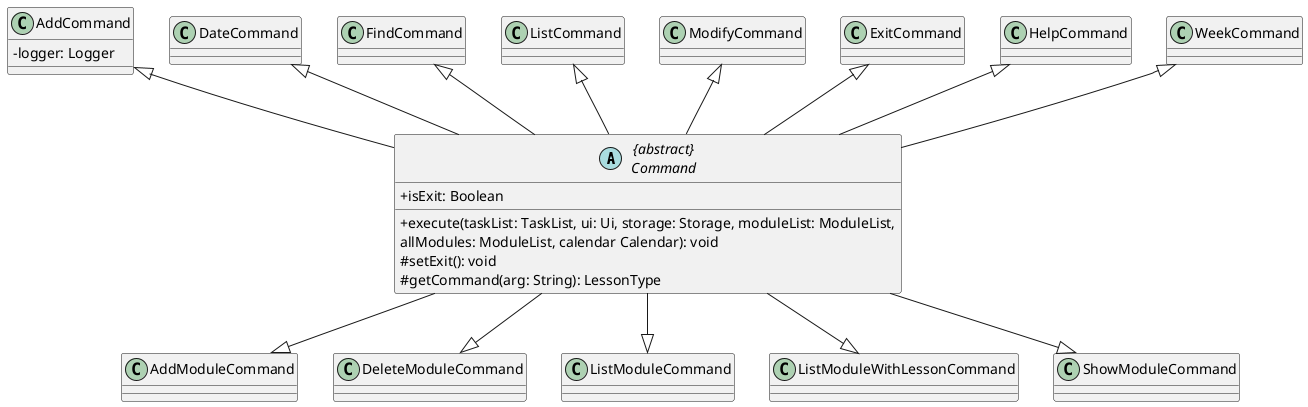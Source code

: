 @startuml
'https://plantuml.com/class-diagram
skinparam classAttributeIconSize 0
skinparam maxMessageSize 150

abstract class "{abstract}\nCommand" as Command {
+ isExit: Boolean
+ execute(taskList: TaskList, ui: Ui, storage: Storage, moduleList: ModuleList,
allModules: ModuleList, calendar Calendar): void
# setExit(): void
# getCommand(arg: String): LessonType
}

class AddCommand {
- logger: Logger

}
AddCommand <|-- Command

class DateCommand
DateCommand <|-- Command

class FindCommand
FindCommand <|-- Command

class ListCommand
ListCommand <|-- Command

class ModifyCommand
ModifyCommand <|-- Command

class ExitCommand
ExitCommand <|-- Command

class HelpCommand
HelpCommand <|-- Command

class WeekCommand
WeekCommand <|-- Command

class AddModuleCommand
Command --|> AddModuleCommand

class DeleteModuleCommand
Command --|> DeleteModuleCommand

class ListModuleCommand
Command --|> ListModuleCommand

class ListModuleWithLessonCommand
Command --|> ListModuleWithLessonCommand

class ShowModuleCommand
Command --|> ShowModuleCommand

@enduml